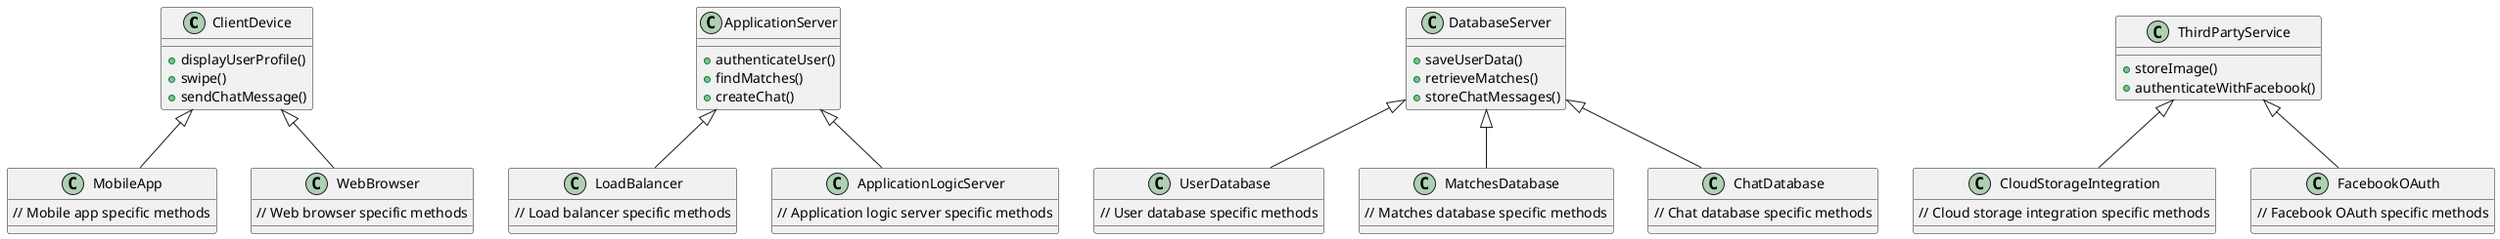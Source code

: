 @startuml app

class ClientDevice {
    +displayUserProfile()
    +swipe()
    +sendChatMessage()
}

class MobileApp {
    // Mobile app specific methods
}

class WebBrowser {
    // Web browser specific methods
}

ClientDevice <|-- MobileApp
ClientDevice <|-- WebBrowser

class ApplicationServer {
    +authenticateUser()
    +findMatches()
    +createChat()
}

class LoadBalancer {
    // Load balancer specific methods
}

class ApplicationLogicServer {
    // Application logic server specific methods
}

ApplicationServer <|-- LoadBalancer
ApplicationServer <|-- ApplicationLogicServer

class DatabaseServer {
    +saveUserData()
    +retrieveMatches()
    +storeChatMessages()
}

class UserDatabase {
    // User database specific methods
}

class MatchesDatabase {
    // Matches database specific methods
}

class ChatDatabase {
    // Chat database specific methods
}

DatabaseServer <|-- UserDatabase
DatabaseServer <|-- MatchesDatabase
DatabaseServer <|-- ChatDatabase

class ThirdPartyService {
    +storeImage()
    +authenticateWithFacebook()
}

class CloudStorageIntegration {
    // Cloud storage integration specific methods
}

class FacebookOAuth {
    // Facebook OAuth specific methods
}

ThirdPartyService <|-- CloudStorageIntegration
ThirdPartyService <|-- FacebookOAuth

@enduml
